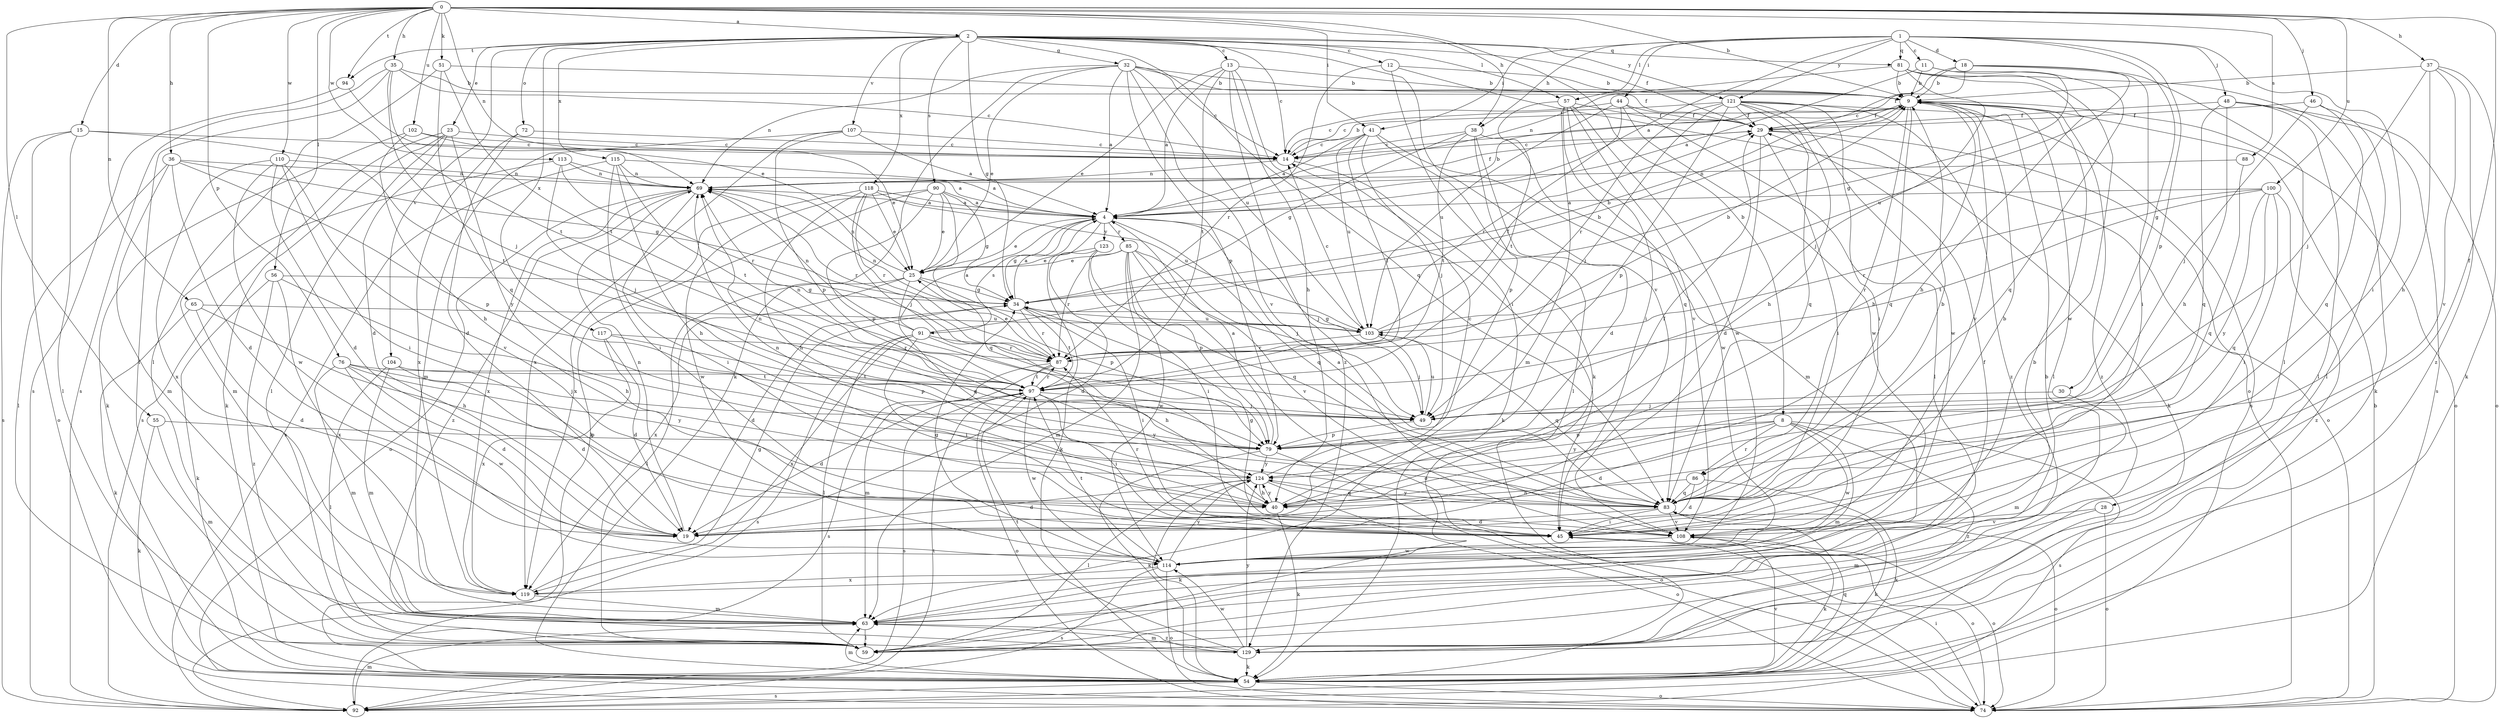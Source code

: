 strict digraph  {
0;
1;
2;
4;
8;
9;
11;
12;
13;
14;
15;
18;
19;
23;
25;
28;
29;
30;
32;
34;
35;
36;
37;
38;
40;
41;
44;
45;
46;
48;
49;
51;
54;
55;
56;
57;
59;
63;
65;
69;
72;
74;
76;
79;
81;
83;
85;
86;
87;
88;
90;
91;
92;
94;
97;
100;
102;
103;
104;
107;
108;
110;
113;
114;
115;
117;
118;
119;
121;
123;
124;
129;
0 -> 2  [label=a];
0 -> 8  [label=b];
0 -> 9  [label=b];
0 -> 15  [label=d];
0 -> 28  [label=f];
0 -> 35  [label=h];
0 -> 36  [label=h];
0 -> 37  [label=h];
0 -> 38  [label=h];
0 -> 41  [label=i];
0 -> 46  [label=j];
0 -> 51  [label=k];
0 -> 55  [label=l];
0 -> 56  [label=l];
0 -> 65  [label=n];
0 -> 69  [label=n];
0 -> 76  [label=p];
0 -> 88  [label=s];
0 -> 94  [label=t];
0 -> 100  [label=u];
0 -> 102  [label=u];
0 -> 110  [label=w];
0 -> 113  [label=w];
1 -> 4  [label=a];
1 -> 11  [label=c];
1 -> 18  [label=d];
1 -> 30  [label=g];
1 -> 38  [label=h];
1 -> 41  [label=i];
1 -> 44  [label=i];
1 -> 45  [label=i];
1 -> 48  [label=j];
1 -> 57  [label=l];
1 -> 79  [label=p];
1 -> 81  [label=q];
1 -> 121  [label=y];
2 -> 12  [label=c];
2 -> 13  [label=c];
2 -> 14  [label=c];
2 -> 23  [label=e];
2 -> 29  [label=f];
2 -> 32  [label=g];
2 -> 34  [label=g];
2 -> 57  [label=l];
2 -> 72  [label=o];
2 -> 81  [label=q];
2 -> 83  [label=q];
2 -> 90  [label=s];
2 -> 94  [label=t];
2 -> 104  [label=v];
2 -> 107  [label=v];
2 -> 108  [label=v];
2 -> 115  [label=x];
2 -> 117  [label=x];
2 -> 118  [label=x];
2 -> 121  [label=y];
4 -> 9  [label=b];
4 -> 25  [label=e];
4 -> 34  [label=g];
4 -> 49  [label=j];
4 -> 54  [label=k];
4 -> 83  [label=q];
4 -> 85  [label=r];
4 -> 91  [label=s];
4 -> 123  [label=y];
8 -> 19  [label=d];
8 -> 63  [label=m];
8 -> 79  [label=p];
8 -> 86  [label=r];
8 -> 92  [label=s];
8 -> 114  [label=w];
8 -> 124  [label=y];
8 -> 129  [label=z];
9 -> 29  [label=f];
9 -> 40  [label=h];
9 -> 59  [label=l];
9 -> 74  [label=o];
9 -> 83  [label=q];
9 -> 86  [label=r];
9 -> 108  [label=v];
9 -> 129  [label=z];
11 -> 4  [label=a];
11 -> 9  [label=b];
11 -> 34  [label=g];
11 -> 83  [label=q];
12 -> 9  [label=b];
12 -> 54  [label=k];
12 -> 74  [label=o];
12 -> 87  [label=r];
13 -> 4  [label=a];
13 -> 9  [label=b];
13 -> 25  [label=e];
13 -> 40  [label=h];
13 -> 45  [label=i];
13 -> 97  [label=t];
13 -> 129  [label=z];
14 -> 9  [label=b];
14 -> 54  [label=k];
14 -> 69  [label=n];
15 -> 14  [label=c];
15 -> 59  [label=l];
15 -> 74  [label=o];
15 -> 92  [label=s];
15 -> 97  [label=t];
18 -> 9  [label=b];
18 -> 14  [label=c];
18 -> 29  [label=f];
18 -> 45  [label=i];
18 -> 59  [label=l];
18 -> 103  [label=u];
19 -> 69  [label=n];
23 -> 14  [label=c];
23 -> 19  [label=d];
23 -> 54  [label=k];
23 -> 59  [label=l];
23 -> 92  [label=s];
23 -> 124  [label=y];
25 -> 34  [label=g];
25 -> 59  [label=l];
25 -> 69  [label=n];
25 -> 79  [label=p];
25 -> 83  [label=q];
25 -> 119  [label=x];
28 -> 63  [label=m];
28 -> 74  [label=o];
28 -> 108  [label=v];
29 -> 14  [label=c];
29 -> 19  [label=d];
29 -> 45  [label=i];
29 -> 54  [label=k];
29 -> 74  [label=o];
30 -> 49  [label=j];
30 -> 63  [label=m];
32 -> 4  [label=a];
32 -> 9  [label=b];
32 -> 14  [label=c];
32 -> 25  [label=e];
32 -> 29  [label=f];
32 -> 54  [label=k];
32 -> 69  [label=n];
32 -> 79  [label=p];
32 -> 103  [label=u];
32 -> 108  [label=v];
34 -> 4  [label=a];
34 -> 9  [label=b];
34 -> 19  [label=d];
34 -> 45  [label=i];
34 -> 87  [label=r];
34 -> 97  [label=t];
34 -> 103  [label=u];
35 -> 9  [label=b];
35 -> 14  [label=c];
35 -> 49  [label=j];
35 -> 59  [label=l];
35 -> 92  [label=s];
35 -> 97  [label=t];
36 -> 19  [label=d];
36 -> 34  [label=g];
36 -> 59  [label=l];
36 -> 63  [label=m];
36 -> 69  [label=n];
36 -> 79  [label=p];
37 -> 9  [label=b];
37 -> 40  [label=h];
37 -> 49  [label=j];
37 -> 54  [label=k];
37 -> 108  [label=v];
37 -> 129  [label=z];
38 -> 14  [label=c];
38 -> 19  [label=d];
38 -> 34  [label=g];
38 -> 79  [label=p];
38 -> 97  [label=t];
38 -> 114  [label=w];
40 -> 29  [label=f];
40 -> 54  [label=k];
40 -> 69  [label=n];
40 -> 124  [label=y];
41 -> 4  [label=a];
41 -> 14  [label=c];
41 -> 49  [label=j];
41 -> 59  [label=l];
41 -> 63  [label=m];
41 -> 97  [label=t];
41 -> 103  [label=u];
44 -> 14  [label=c];
44 -> 29  [label=f];
44 -> 59  [label=l];
44 -> 87  [label=r];
44 -> 103  [label=u];
44 -> 114  [label=w];
45 -> 9  [label=b];
45 -> 74  [label=o];
45 -> 87  [label=r];
46 -> 29  [label=f];
46 -> 49  [label=j];
46 -> 59  [label=l];
46 -> 83  [label=q];
48 -> 29  [label=f];
48 -> 40  [label=h];
48 -> 54  [label=k];
48 -> 59  [label=l];
48 -> 74  [label=o];
48 -> 83  [label=q];
49 -> 79  [label=p];
49 -> 103  [label=u];
51 -> 9  [label=b];
51 -> 59  [label=l];
51 -> 83  [label=q];
51 -> 97  [label=t];
54 -> 63  [label=m];
54 -> 74  [label=o];
54 -> 83  [label=q];
54 -> 92  [label=s];
54 -> 108  [label=v];
55 -> 54  [label=k];
55 -> 63  [label=m];
55 -> 79  [label=p];
56 -> 34  [label=g];
56 -> 40  [label=h];
56 -> 54  [label=k];
56 -> 119  [label=x];
56 -> 129  [label=z];
57 -> 29  [label=f];
57 -> 45  [label=i];
57 -> 63  [label=m];
57 -> 83  [label=q];
57 -> 97  [label=t];
57 -> 108  [label=v];
57 -> 114  [label=w];
59 -> 9  [label=b];
63 -> 9  [label=b];
63 -> 59  [label=l];
63 -> 129  [label=z];
65 -> 19  [label=d];
65 -> 40  [label=h];
65 -> 54  [label=k];
65 -> 103  [label=u];
69 -> 4  [label=a];
69 -> 29  [label=f];
69 -> 45  [label=i];
69 -> 74  [label=o];
69 -> 87  [label=r];
69 -> 119  [label=x];
69 -> 129  [label=z];
72 -> 14  [label=c];
72 -> 19  [label=d];
72 -> 119  [label=x];
74 -> 9  [label=b];
74 -> 45  [label=i];
76 -> 19  [label=d];
76 -> 49  [label=j];
76 -> 63  [label=m];
76 -> 97  [label=t];
76 -> 114  [label=w];
76 -> 124  [label=y];
79 -> 4  [label=a];
79 -> 54  [label=k];
79 -> 69  [label=n];
79 -> 74  [label=o];
79 -> 124  [label=y];
81 -> 9  [label=b];
81 -> 40  [label=h];
81 -> 49  [label=j];
81 -> 69  [label=n];
81 -> 92  [label=s];
81 -> 114  [label=w];
83 -> 4  [label=a];
83 -> 9  [label=b];
83 -> 19  [label=d];
83 -> 45  [label=i];
83 -> 54  [label=k];
83 -> 74  [label=o];
83 -> 108  [label=v];
83 -> 124  [label=y];
85 -> 25  [label=e];
85 -> 49  [label=j];
85 -> 63  [label=m];
85 -> 74  [label=o];
85 -> 79  [label=p];
85 -> 87  [label=r];
85 -> 108  [label=v];
85 -> 114  [label=w];
86 -> 19  [label=d];
86 -> 40  [label=h];
86 -> 54  [label=k];
86 -> 83  [label=q];
87 -> 25  [label=e];
87 -> 63  [label=m];
87 -> 92  [label=s];
87 -> 97  [label=t];
88 -> 69  [label=n];
88 -> 83  [label=q];
90 -> 4  [label=a];
90 -> 25  [label=e];
90 -> 34  [label=g];
90 -> 54  [label=k];
90 -> 79  [label=p];
90 -> 83  [label=q];
90 -> 114  [label=w];
91 -> 4  [label=a];
91 -> 9  [label=b];
91 -> 40  [label=h];
91 -> 45  [label=i];
91 -> 59  [label=l];
91 -> 69  [label=n];
91 -> 87  [label=r];
91 -> 92  [label=s];
91 -> 119  [label=x];
92 -> 63  [label=m];
92 -> 97  [label=t];
94 -> 25  [label=e];
94 -> 92  [label=s];
97 -> 19  [label=d];
97 -> 45  [label=i];
97 -> 49  [label=j];
97 -> 69  [label=n];
97 -> 74  [label=o];
97 -> 87  [label=r];
97 -> 92  [label=s];
97 -> 114  [label=w];
97 -> 124  [label=y];
100 -> 4  [label=a];
100 -> 45  [label=i];
100 -> 83  [label=q];
100 -> 87  [label=r];
100 -> 97  [label=t];
100 -> 124  [label=y];
100 -> 129  [label=z];
102 -> 14  [label=c];
102 -> 25  [label=e];
102 -> 40  [label=h];
102 -> 54  [label=k];
103 -> 9  [label=b];
103 -> 14  [label=c];
103 -> 29  [label=f];
103 -> 34  [label=g];
103 -> 49  [label=j];
103 -> 69  [label=n];
103 -> 83  [label=q];
103 -> 87  [label=r];
104 -> 19  [label=d];
104 -> 59  [label=l];
104 -> 63  [label=m];
104 -> 97  [label=t];
107 -> 4  [label=a];
107 -> 14  [label=c];
107 -> 63  [label=m];
107 -> 79  [label=p];
107 -> 119  [label=x];
108 -> 34  [label=g];
108 -> 54  [label=k];
108 -> 74  [label=o];
108 -> 114  [label=w];
110 -> 19  [label=d];
110 -> 45  [label=i];
110 -> 69  [label=n];
110 -> 108  [label=v];
110 -> 114  [label=w];
110 -> 119  [label=x];
113 -> 4  [label=a];
113 -> 49  [label=j];
113 -> 63  [label=m];
113 -> 69  [label=n];
113 -> 87  [label=r];
114 -> 34  [label=g];
114 -> 74  [label=o];
114 -> 92  [label=s];
114 -> 97  [label=t];
114 -> 119  [label=x];
114 -> 124  [label=y];
115 -> 4  [label=a];
115 -> 40  [label=h];
115 -> 45  [label=i];
115 -> 69  [label=n];
115 -> 92  [label=s];
115 -> 97  [label=t];
117 -> 19  [label=d];
117 -> 79  [label=p];
117 -> 87  [label=r];
117 -> 119  [label=x];
118 -> 4  [label=a];
118 -> 25  [label=e];
118 -> 40  [label=h];
118 -> 49  [label=j];
118 -> 87  [label=r];
118 -> 103  [label=u];
118 -> 119  [label=x];
119 -> 29  [label=f];
119 -> 34  [label=g];
119 -> 63  [label=m];
121 -> 14  [label=c];
121 -> 29  [label=f];
121 -> 40  [label=h];
121 -> 45  [label=i];
121 -> 49  [label=j];
121 -> 79  [label=p];
121 -> 83  [label=q];
121 -> 87  [label=r];
121 -> 92  [label=s];
121 -> 114  [label=w];
121 -> 129  [label=z];
123 -> 19  [label=d];
123 -> 25  [label=e];
123 -> 45  [label=i];
123 -> 83  [label=q];
124 -> 14  [label=c];
124 -> 19  [label=d];
124 -> 40  [label=h];
124 -> 54  [label=k];
124 -> 59  [label=l];
124 -> 74  [label=o];
124 -> 83  [label=q];
129 -> 54  [label=k];
129 -> 63  [label=m];
129 -> 97  [label=t];
129 -> 114  [label=w];
129 -> 124  [label=y];
}
